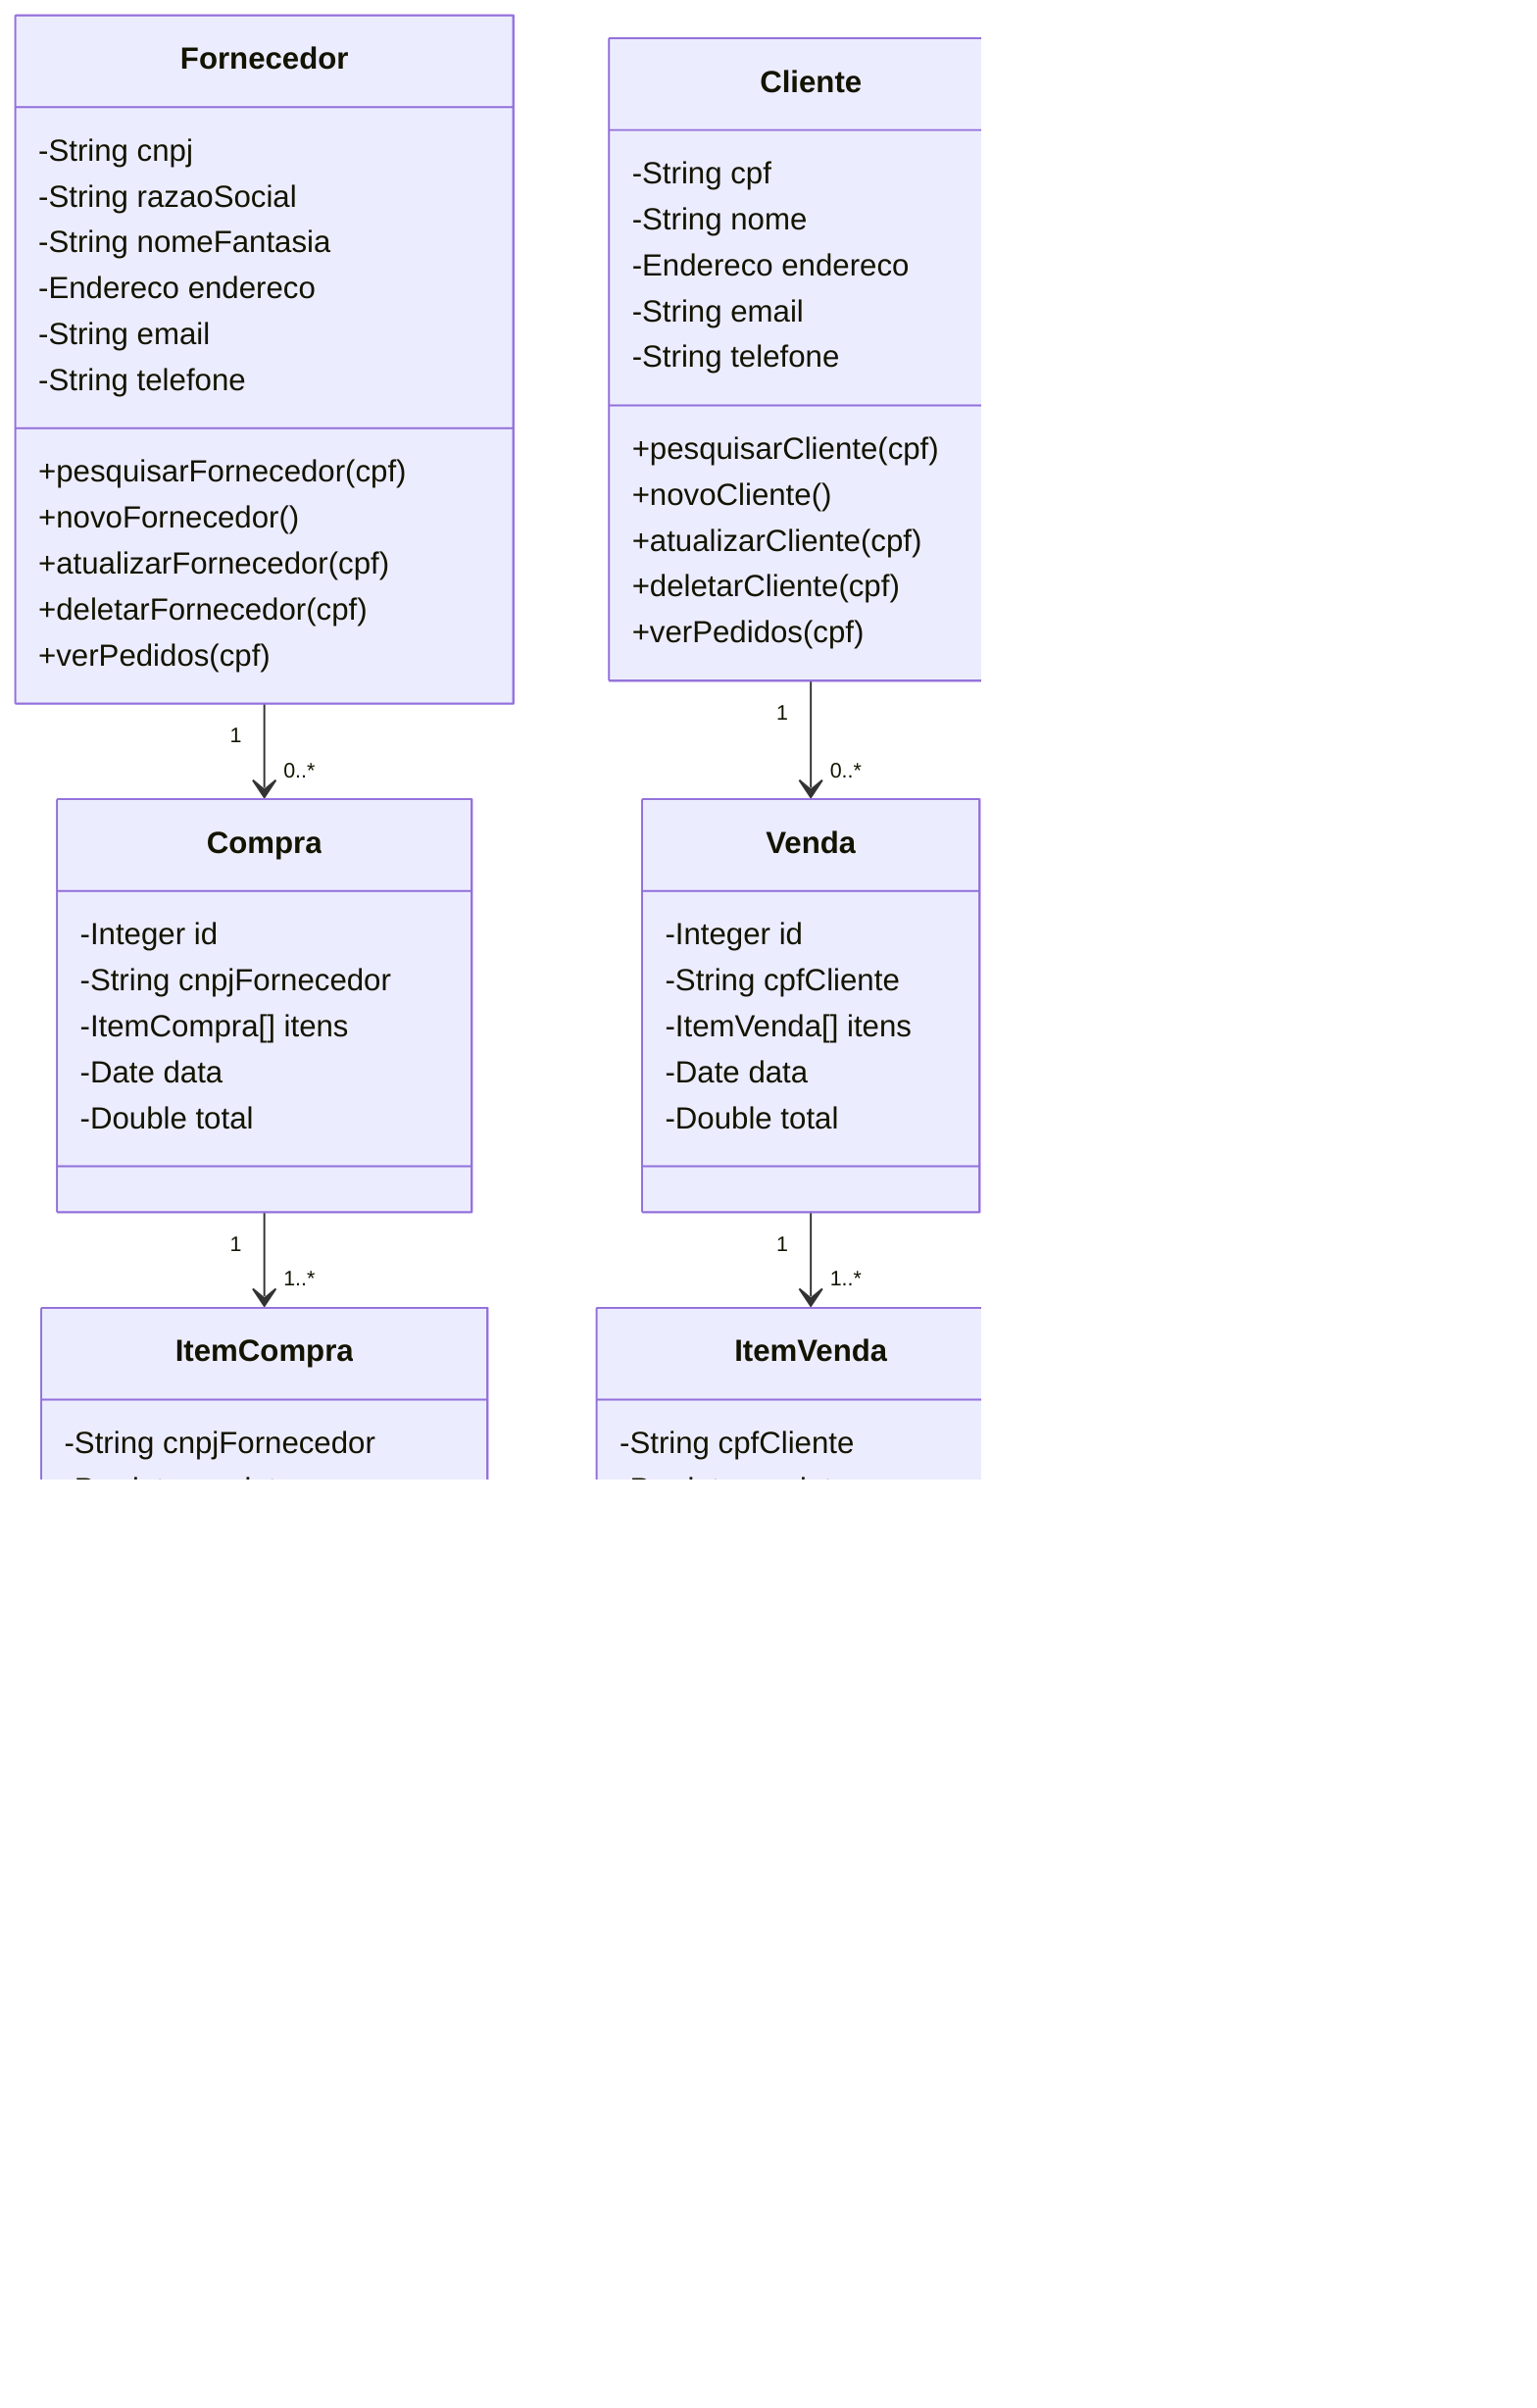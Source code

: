 classDiagram

    class Fornecedor {
        -String cnpj
        -String razaoSocial
        -String nomeFantasia
        -Endereco endereco
        -String email
        -String telefone

        +pesquisarFornecedor(cpf)
        +novoFornecedor()
        +atualizarFornecedor(cpf)
        +deletarFornecedor(cpf)
        +verPedidos(cpf)
    }

    class ItemCompra {
        -String cnpjFornecedor
        -Produto produto
        -Integer quantidade
        -Double precoUnidade
        -Double subTotal
    }

    class Compra {
        -Integer id
        -String cnpjFornecedor
        -ItemCompra[] itens
        -Date data
        -Double total
    }

    class Cliente {
        -String cpf
        -String nome
        -Endereco endereco
        -String email
        -String telefone
        
        +pesquisarCliente(cpf)
        +novoCliente()
        +atualizarCliente(cpf)
        +deletarCliente(cpf)
        +verPedidos(cpf)
    }

    class ItemVenda {
        -String cpfCliente
        -Produto produto
        -Integer quantidade
        -Double precoUnidade
        -Double subTotal
    }

    class Venda {
        -Integer id
        -String cpfCliente
        -ItemVenda[] itens
        -Date data
        -Double total
    }

    class Produto {
        -Integer id
        -String nome
        -Double precoUnitario
        -String descricao

        +pesquisarProduto(id)
        +novoProduto()
        +atualizarProduto(id)
        +deletarProduto(id)
    }

    %%-- seria interessante criar uma função autoCEP(String cep), mas teríamos de baixar as tabelas de CEP do IBGE --%%
    %%-- no caso essa função buscaria do CEP da pessoa e completaria automaticamente o Estado, Cidade, Bairro e Logradouro de Endereco  --%%
    class Endereco {
        -String cep
        -String logradouro
        -Integer numero
        -String complemento
        -String bairro
        -String cidade
        -String estado
    }

    Fornecedor "1" --> "0..*" Compra
    Compra "1" --> "1..*" ItemCompra

    Cliente "1" --> "0..*" Venda
    Venda "1" --> "1..*" ItemVenda

    ItemCompra "1..*" --> "1" Produto
    ItemVenda "1..*" --> "1" Produto